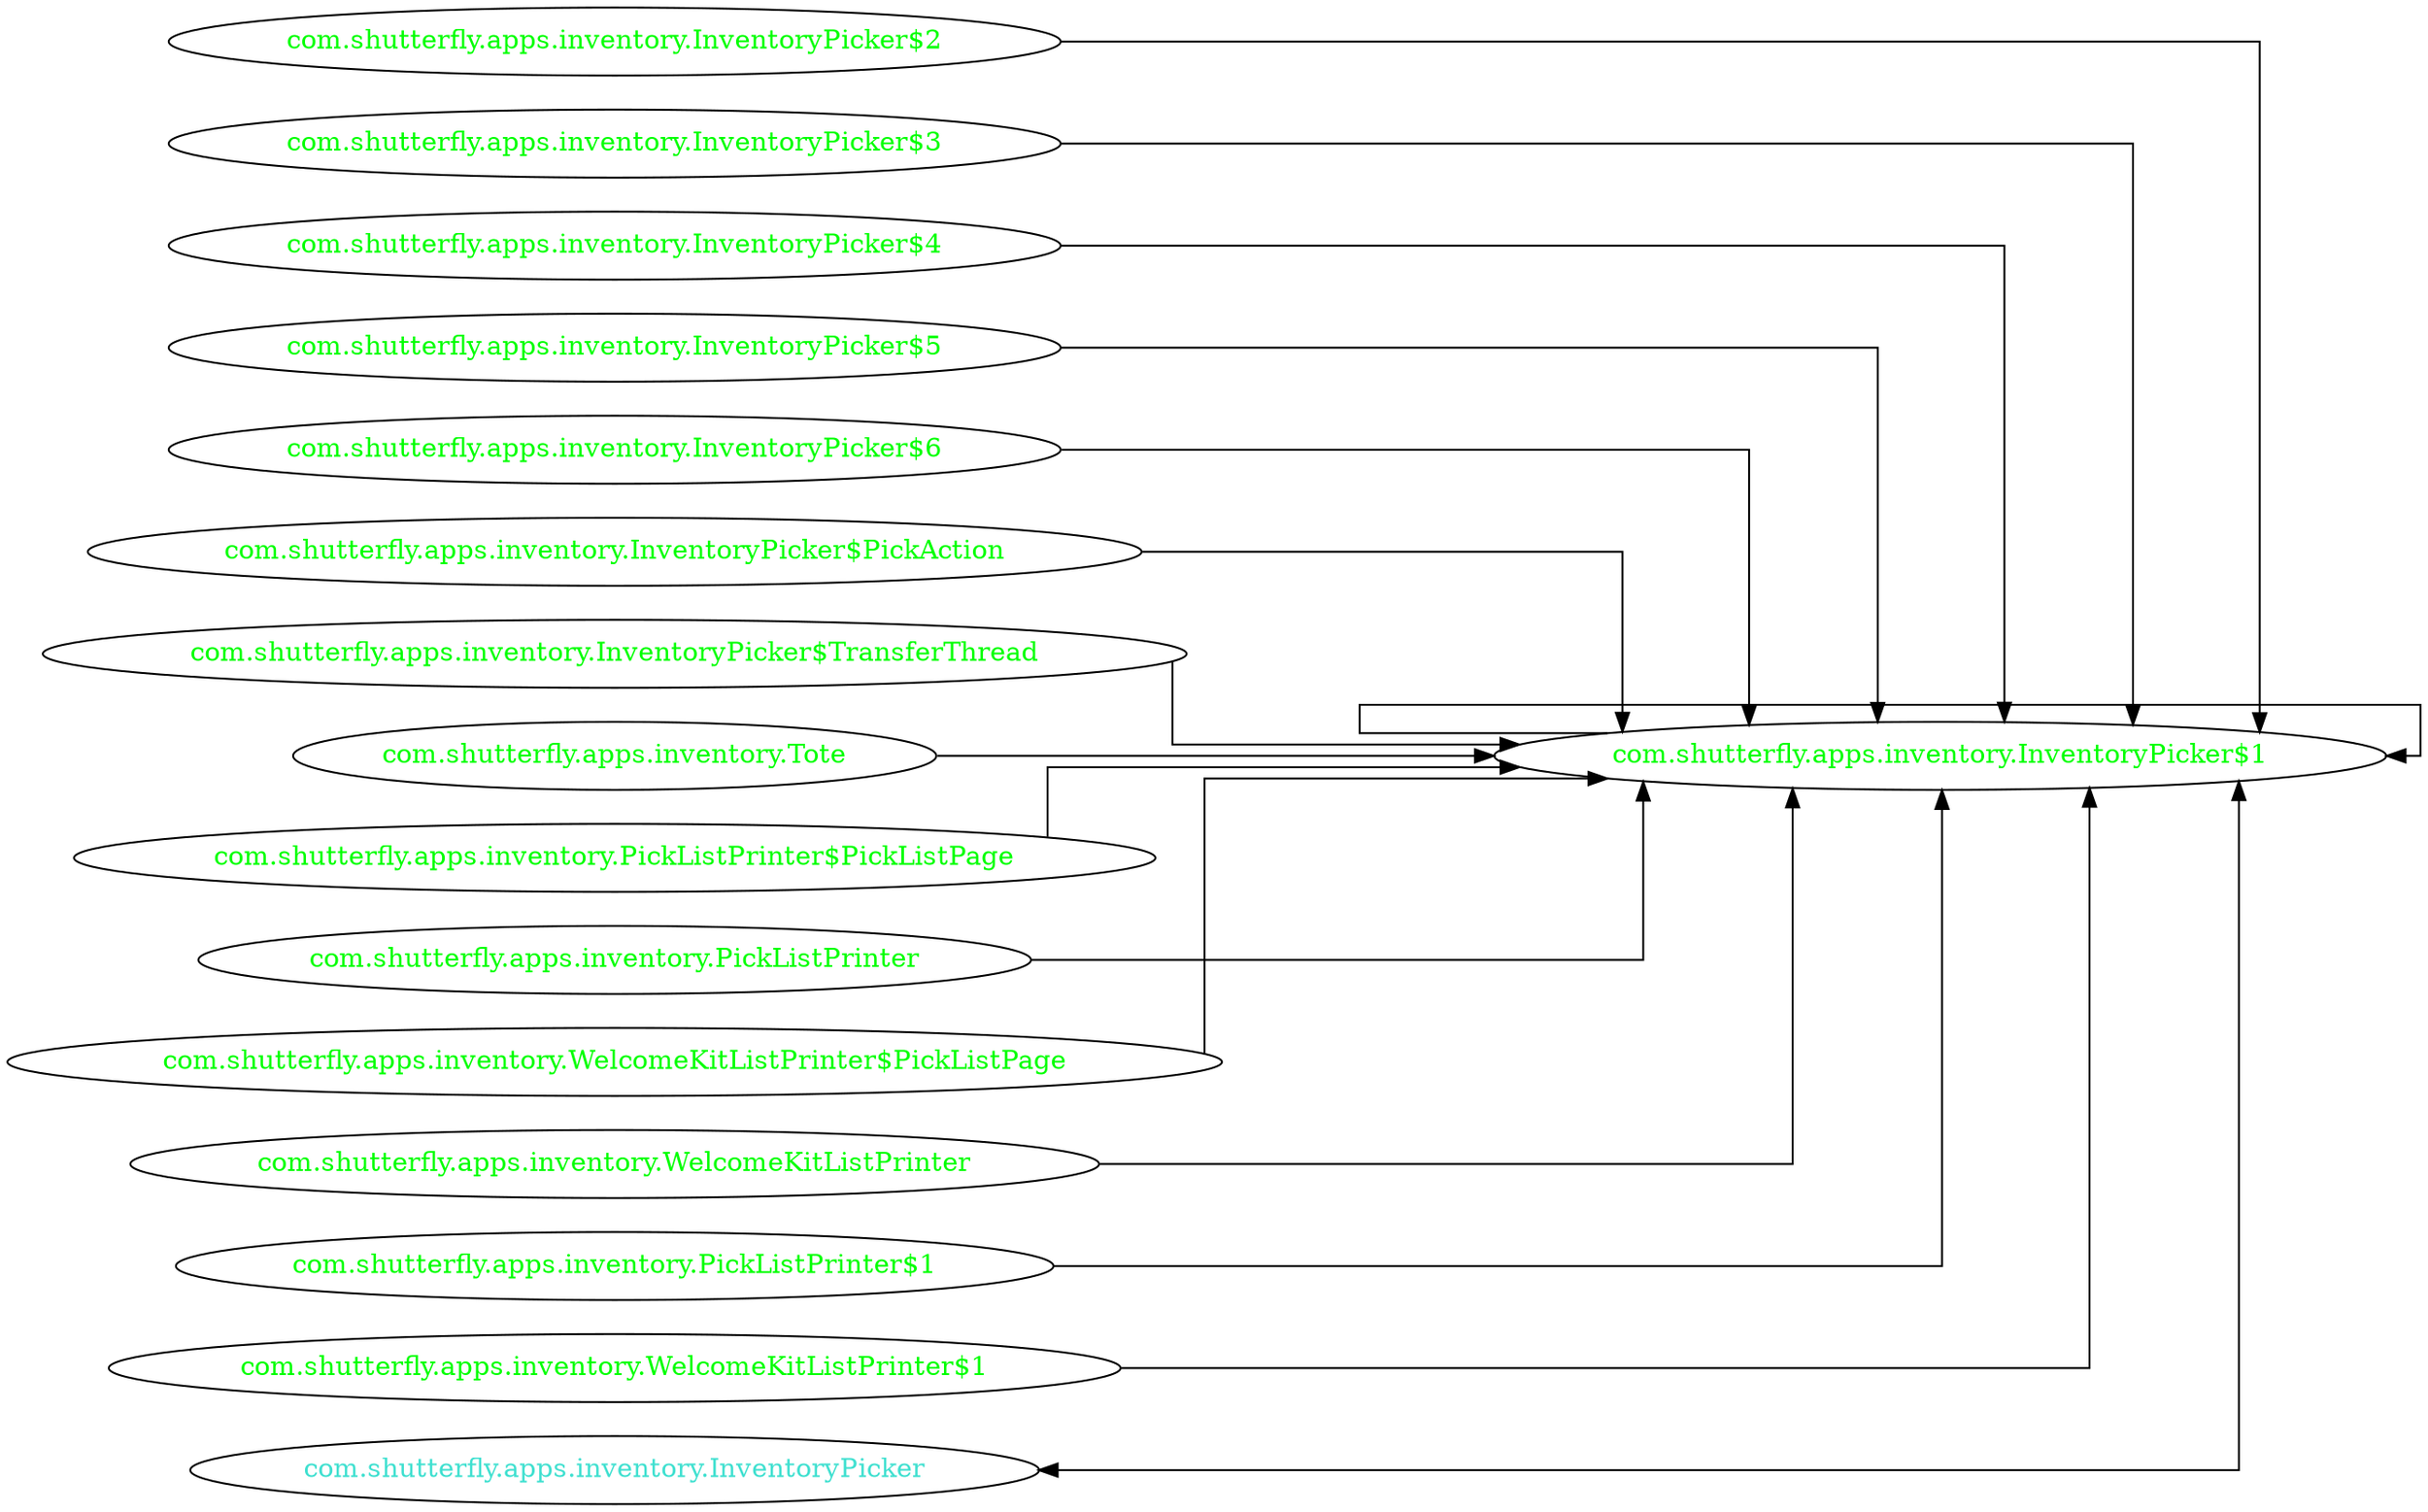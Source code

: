 digraph dependencyGraph {
 concentrate=true;
 ranksep="2.0";
 rankdir="LR"; 
 splines="ortho";
"com.shutterfly.apps.inventory.InventoryPicker$1" [fontcolor="red"];
"com.shutterfly.apps.inventory.InventoryPicker$1" [ fontcolor="green" ];
"com.shutterfly.apps.inventory.InventoryPicker$1"->"com.shutterfly.apps.inventory.InventoryPicker$1";
"com.shutterfly.apps.inventory.InventoryPicker$2" [ fontcolor="green" ];
"com.shutterfly.apps.inventory.InventoryPicker$2"->"com.shutterfly.apps.inventory.InventoryPicker$1";
"com.shutterfly.apps.inventory.InventoryPicker$3" [ fontcolor="green" ];
"com.shutterfly.apps.inventory.InventoryPicker$3"->"com.shutterfly.apps.inventory.InventoryPicker$1";
"com.shutterfly.apps.inventory.InventoryPicker$4" [ fontcolor="green" ];
"com.shutterfly.apps.inventory.InventoryPicker$4"->"com.shutterfly.apps.inventory.InventoryPicker$1";
"com.shutterfly.apps.inventory.InventoryPicker$5" [ fontcolor="green" ];
"com.shutterfly.apps.inventory.InventoryPicker$5"->"com.shutterfly.apps.inventory.InventoryPicker$1";
"com.shutterfly.apps.inventory.InventoryPicker$6" [ fontcolor="green" ];
"com.shutterfly.apps.inventory.InventoryPicker$6"->"com.shutterfly.apps.inventory.InventoryPicker$1";
"com.shutterfly.apps.inventory.InventoryPicker$PickAction" [ fontcolor="green" ];
"com.shutterfly.apps.inventory.InventoryPicker$PickAction"->"com.shutterfly.apps.inventory.InventoryPicker$1";
"com.shutterfly.apps.inventory.InventoryPicker$TransferThread" [ fontcolor="green" ];
"com.shutterfly.apps.inventory.InventoryPicker$TransferThread"->"com.shutterfly.apps.inventory.InventoryPicker$1";
"com.shutterfly.apps.inventory.Tote" [ fontcolor="green" ];
"com.shutterfly.apps.inventory.Tote"->"com.shutterfly.apps.inventory.InventoryPicker$1";
"com.shutterfly.apps.inventory.PickListPrinter$PickListPage" [ fontcolor="green" ];
"com.shutterfly.apps.inventory.PickListPrinter$PickListPage"->"com.shutterfly.apps.inventory.InventoryPicker$1";
"com.shutterfly.apps.inventory.PickListPrinter" [ fontcolor="green" ];
"com.shutterfly.apps.inventory.PickListPrinter"->"com.shutterfly.apps.inventory.InventoryPicker$1";
"com.shutterfly.apps.inventory.WelcomeKitListPrinter$PickListPage" [ fontcolor="green" ];
"com.shutterfly.apps.inventory.WelcomeKitListPrinter$PickListPage"->"com.shutterfly.apps.inventory.InventoryPicker$1";
"com.shutterfly.apps.inventory.WelcomeKitListPrinter" [ fontcolor="green" ];
"com.shutterfly.apps.inventory.WelcomeKitListPrinter"->"com.shutterfly.apps.inventory.InventoryPicker$1";
"com.shutterfly.apps.inventory.PickListPrinter$1" [ fontcolor="green" ];
"com.shutterfly.apps.inventory.PickListPrinter$1"->"com.shutterfly.apps.inventory.InventoryPicker$1";
"com.shutterfly.apps.inventory.WelcomeKitListPrinter$1" [ fontcolor="green" ];
"com.shutterfly.apps.inventory.WelcomeKitListPrinter$1"->"com.shutterfly.apps.inventory.InventoryPicker$1";
"com.shutterfly.apps.inventory.InventoryPicker" [ fontcolor="turquoise" ];
"com.shutterfly.apps.inventory.InventoryPicker"->"com.shutterfly.apps.inventory.InventoryPicker$1" [dir=both];
}